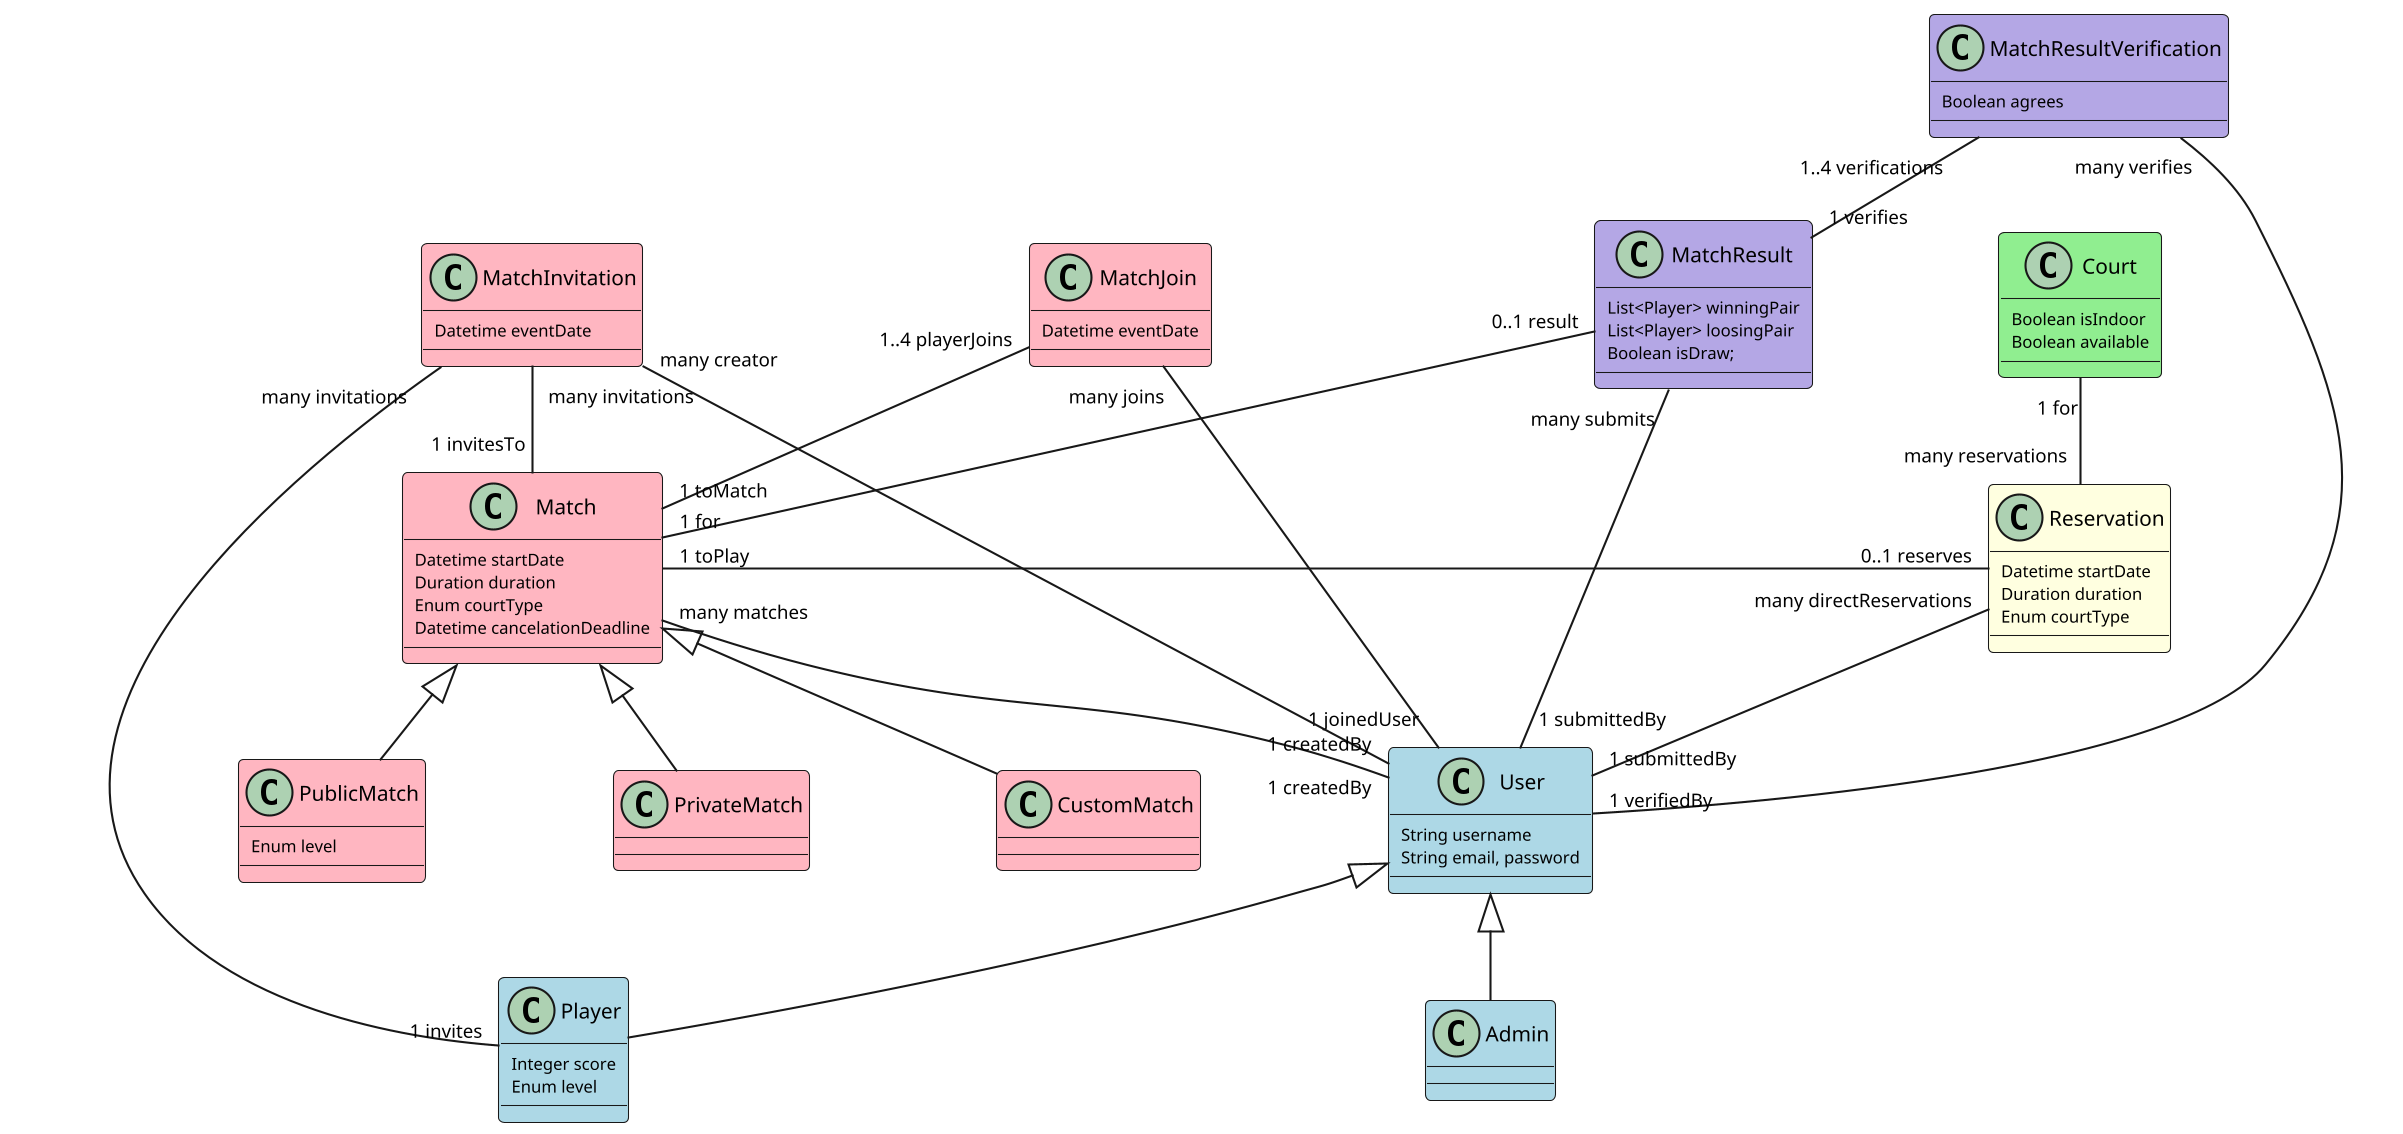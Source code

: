 [plantuml,jdot,png]
----
!pragma graphviz_dot jdot
@startuml
skinparam dpi 200
skinparam classAttributeFontSize 8
skinparam classArrowFontSize 9
skinparam classFontSize 10
skinparam nodesep 90
skinparam ranksep 40
hide stereotype
skinparam class {
	BackgroundColor White
	BackgroundColor<<Match>> LightPink
	BackgroundColor<<MatchResult>> #B4A7E5
	BackgroundColor<<User>> LightBlue
	BackgroundColor<<Court>> LightGreen
	BackgroundColor<<Reservation>> LightYellow
}

class User <<User>> {
    String username
    String email, password
}
User "1 createdBy" -- "many matches" Match



class Admin <<User>> extends User {
}

class Player <<User>> extends User {
    Integer score
    Enum level
}

class Match <<Match>> {
    Datetime startDate
    Duration duration
    Enum courtType
    Datetime cancelationDeadline
}

class PublicMatch <<Match>> extends Match {
    Enum level
}

class PrivateMatch <<Match>> extends Match {
}

class CustomMatch <<Match>> extends Match {
}

class MatchJoin <<Match>> {
    Datetime eventDate
}
MatchJoin "many joins" -- "1 joinedUser" User
MatchJoin "1..4 playerJoins" -- "1 toMatch" Match

class MatchInvitation <<Match>> {
    Datetime eventDate
}
MatchInvitation "many creator" -- "1 createdBy" User
MatchInvitation "many invitations" -- "1 invites" Player
MatchInvitation "many invitations" -- "1 invitesTo" Match

class MatchResult <<MatchResult>> {
    List<Player> winningPair
    List<Player> loosingPair
    Boolean isDraw;
}
MatchResult "many submits" -- "1 submittedBy" User
MatchResult "0..1 result" -- "1 for" Match

class MatchResultVerification <<MatchResult>> {
    Boolean agrees
}
MatchResultVerification "many verifies" -- "1 verifiedBy" User
MatchResultVerification "1..4 verifications" -- "1 verifies" MatchResult

class Reservation <<Reservation>> {
    Datetime startDate
    Duration duration
    Enum courtType
}
Reservation "0..1 reserves" -left- "1 toPlay" Match
Reservation "many directReservations" -- "1 submittedBy" User

class Court <<Court>> {
    Boolean isIndoor
    Boolean available
}
Court "1 for" -- "many reservations" Reservation

@enduml